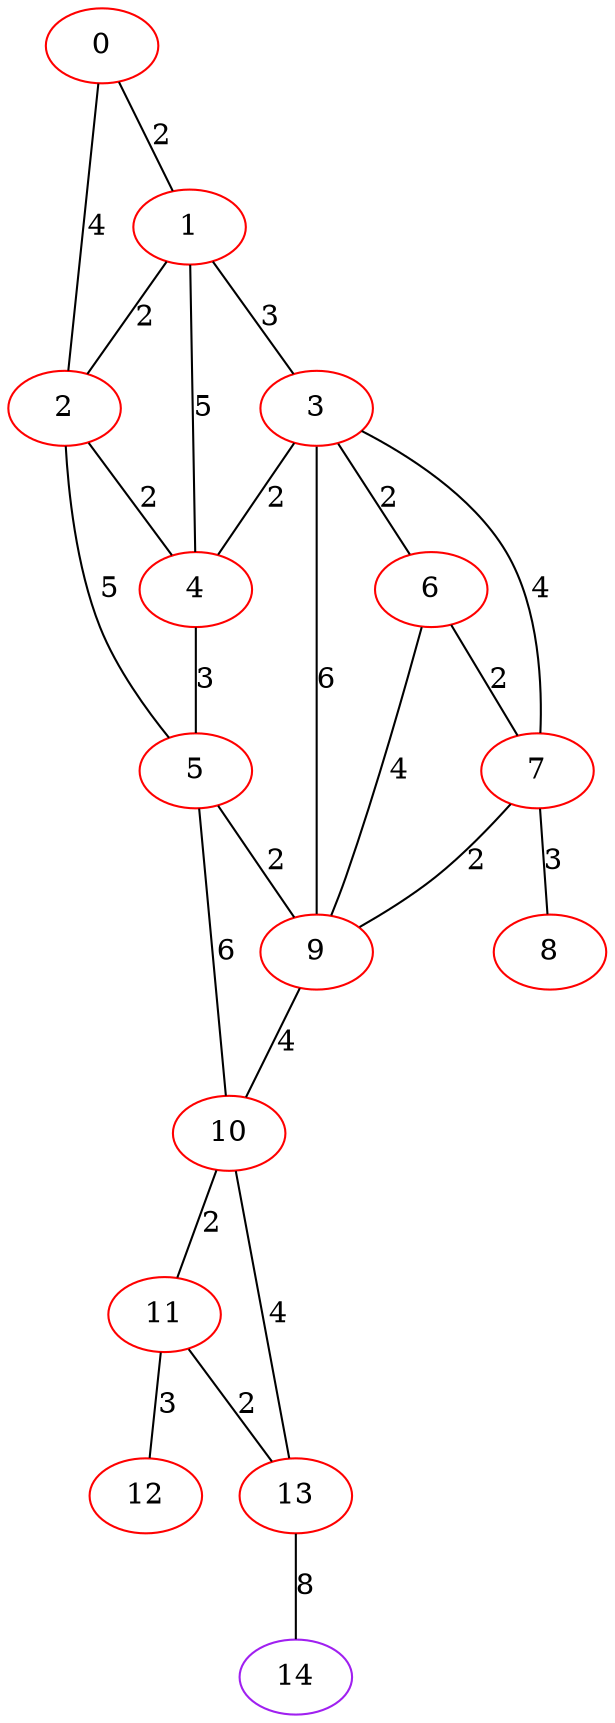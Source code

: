 graph "" {
0 [color=red, weight=1];
1 [color=red, weight=1];
2 [color=red, weight=1];
3 [color=red, weight=1];
4 [color=red, weight=1];
5 [color=red, weight=1];
6 [color=red, weight=1];
7 [color=red, weight=1];
8 [color=red, weight=1];
9 [color=red, weight=1];
10 [color=red, weight=1];
11 [color=red, weight=1];
12 [color=red, weight=1];
13 [color=red, weight=1];
14 [color=purple, weight=4];
0 -- 1  [key=0, label=2];
0 -- 2  [key=0, label=4];
1 -- 2  [key=0, label=2];
1 -- 3  [key=0, label=3];
1 -- 4  [key=0, label=5];
2 -- 4  [key=0, label=2];
2 -- 5  [key=0, label=5];
3 -- 4  [key=0, label=2];
3 -- 9  [key=0, label=6];
3 -- 6  [key=0, label=2];
3 -- 7  [key=0, label=4];
4 -- 5  [key=0, label=3];
5 -- 9  [key=0, label=2];
5 -- 10  [key=0, label=6];
6 -- 9  [key=0, label=4];
6 -- 7  [key=0, label=2];
7 -- 8  [key=0, label=3];
7 -- 9  [key=0, label=2];
9 -- 10  [key=0, label=4];
10 -- 11  [key=0, label=2];
10 -- 13  [key=0, label=4];
11 -- 12  [key=0, label=3];
11 -- 13  [key=0, label=2];
13 -- 14  [key=0, label=8];
}

